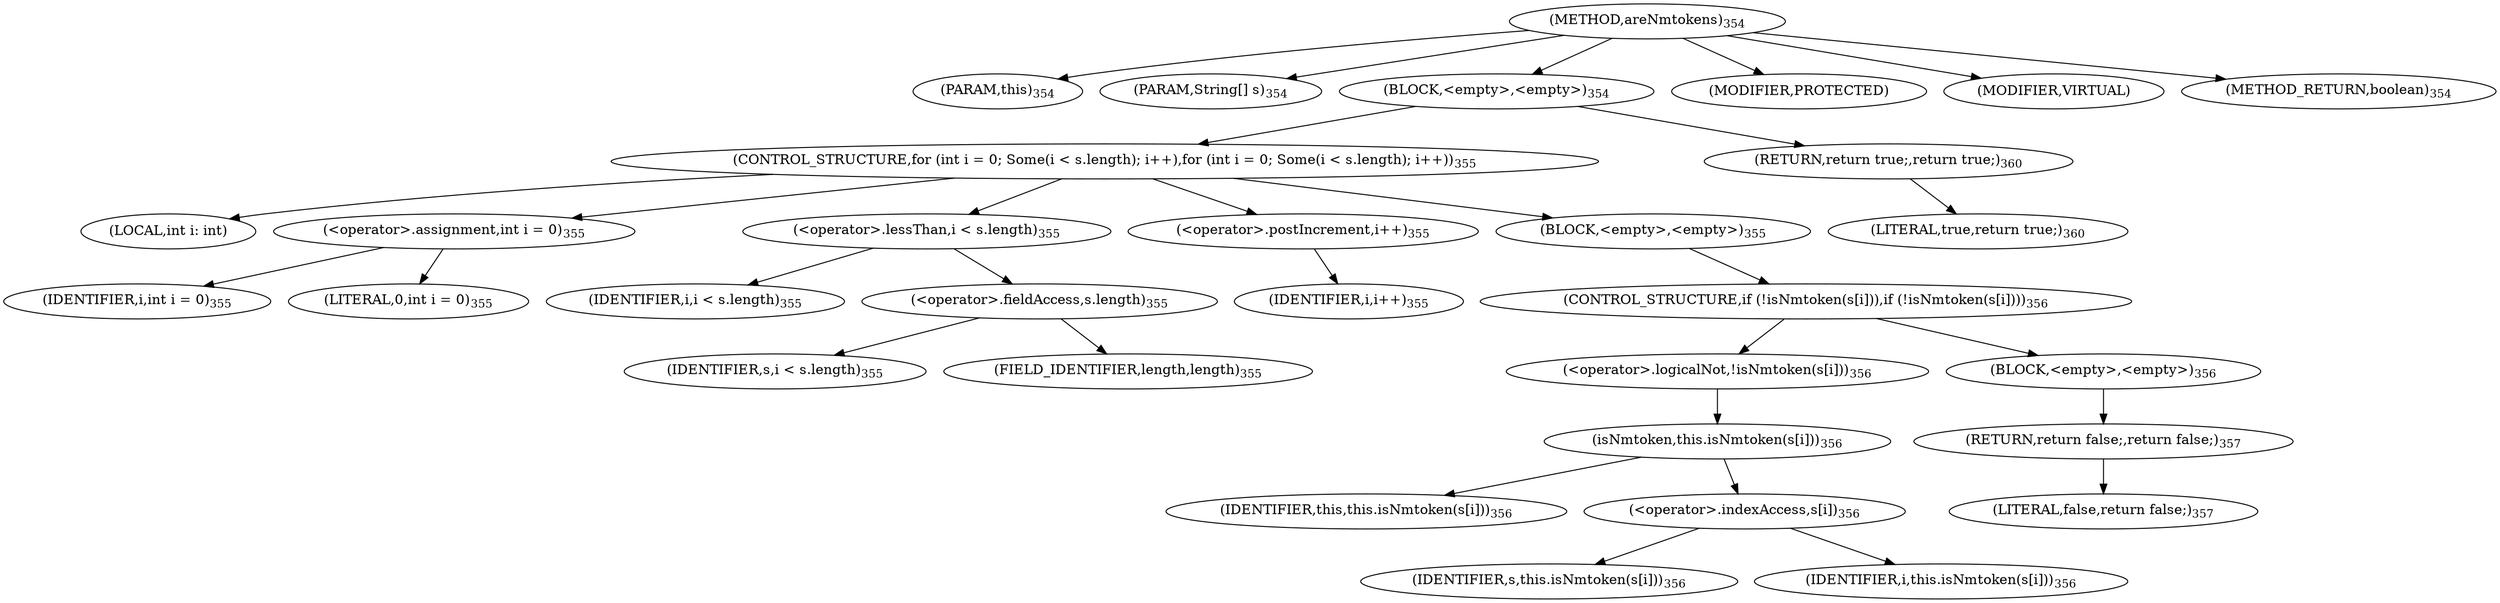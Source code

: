 digraph "areNmtokens" {  
"863" [label = <(METHOD,areNmtokens)<SUB>354</SUB>> ]
"22" [label = <(PARAM,this)<SUB>354</SUB>> ]
"864" [label = <(PARAM,String[] s)<SUB>354</SUB>> ]
"865" [label = <(BLOCK,&lt;empty&gt;,&lt;empty&gt;)<SUB>354</SUB>> ]
"866" [label = <(CONTROL_STRUCTURE,for (int i = 0; Some(i &lt; s.length); i++),for (int i = 0; Some(i &lt; s.length); i++))<SUB>355</SUB>> ]
"867" [label = <(LOCAL,int i: int)> ]
"868" [label = <(&lt;operator&gt;.assignment,int i = 0)<SUB>355</SUB>> ]
"869" [label = <(IDENTIFIER,i,int i = 0)<SUB>355</SUB>> ]
"870" [label = <(LITERAL,0,int i = 0)<SUB>355</SUB>> ]
"871" [label = <(&lt;operator&gt;.lessThan,i &lt; s.length)<SUB>355</SUB>> ]
"872" [label = <(IDENTIFIER,i,i &lt; s.length)<SUB>355</SUB>> ]
"873" [label = <(&lt;operator&gt;.fieldAccess,s.length)<SUB>355</SUB>> ]
"874" [label = <(IDENTIFIER,s,i &lt; s.length)<SUB>355</SUB>> ]
"875" [label = <(FIELD_IDENTIFIER,length,length)<SUB>355</SUB>> ]
"876" [label = <(&lt;operator&gt;.postIncrement,i++)<SUB>355</SUB>> ]
"877" [label = <(IDENTIFIER,i,i++)<SUB>355</SUB>> ]
"878" [label = <(BLOCK,&lt;empty&gt;,&lt;empty&gt;)<SUB>355</SUB>> ]
"879" [label = <(CONTROL_STRUCTURE,if (!isNmtoken(s[i])),if (!isNmtoken(s[i])))<SUB>356</SUB>> ]
"880" [label = <(&lt;operator&gt;.logicalNot,!isNmtoken(s[i]))<SUB>356</SUB>> ]
"881" [label = <(isNmtoken,this.isNmtoken(s[i]))<SUB>356</SUB>> ]
"21" [label = <(IDENTIFIER,this,this.isNmtoken(s[i]))<SUB>356</SUB>> ]
"882" [label = <(&lt;operator&gt;.indexAccess,s[i])<SUB>356</SUB>> ]
"883" [label = <(IDENTIFIER,s,this.isNmtoken(s[i]))<SUB>356</SUB>> ]
"884" [label = <(IDENTIFIER,i,this.isNmtoken(s[i]))<SUB>356</SUB>> ]
"885" [label = <(BLOCK,&lt;empty&gt;,&lt;empty&gt;)<SUB>356</SUB>> ]
"886" [label = <(RETURN,return false;,return false;)<SUB>357</SUB>> ]
"887" [label = <(LITERAL,false,return false;)<SUB>357</SUB>> ]
"888" [label = <(RETURN,return true;,return true;)<SUB>360</SUB>> ]
"889" [label = <(LITERAL,true,return true;)<SUB>360</SUB>> ]
"890" [label = <(MODIFIER,PROTECTED)> ]
"891" [label = <(MODIFIER,VIRTUAL)> ]
"892" [label = <(METHOD_RETURN,boolean)<SUB>354</SUB>> ]
  "863" -> "22" 
  "863" -> "864" 
  "863" -> "865" 
  "863" -> "890" 
  "863" -> "891" 
  "863" -> "892" 
  "865" -> "866" 
  "865" -> "888" 
  "866" -> "867" 
  "866" -> "868" 
  "866" -> "871" 
  "866" -> "876" 
  "866" -> "878" 
  "868" -> "869" 
  "868" -> "870" 
  "871" -> "872" 
  "871" -> "873" 
  "873" -> "874" 
  "873" -> "875" 
  "876" -> "877" 
  "878" -> "879" 
  "879" -> "880" 
  "879" -> "885" 
  "880" -> "881" 
  "881" -> "21" 
  "881" -> "882" 
  "882" -> "883" 
  "882" -> "884" 
  "885" -> "886" 
  "886" -> "887" 
  "888" -> "889" 
}
